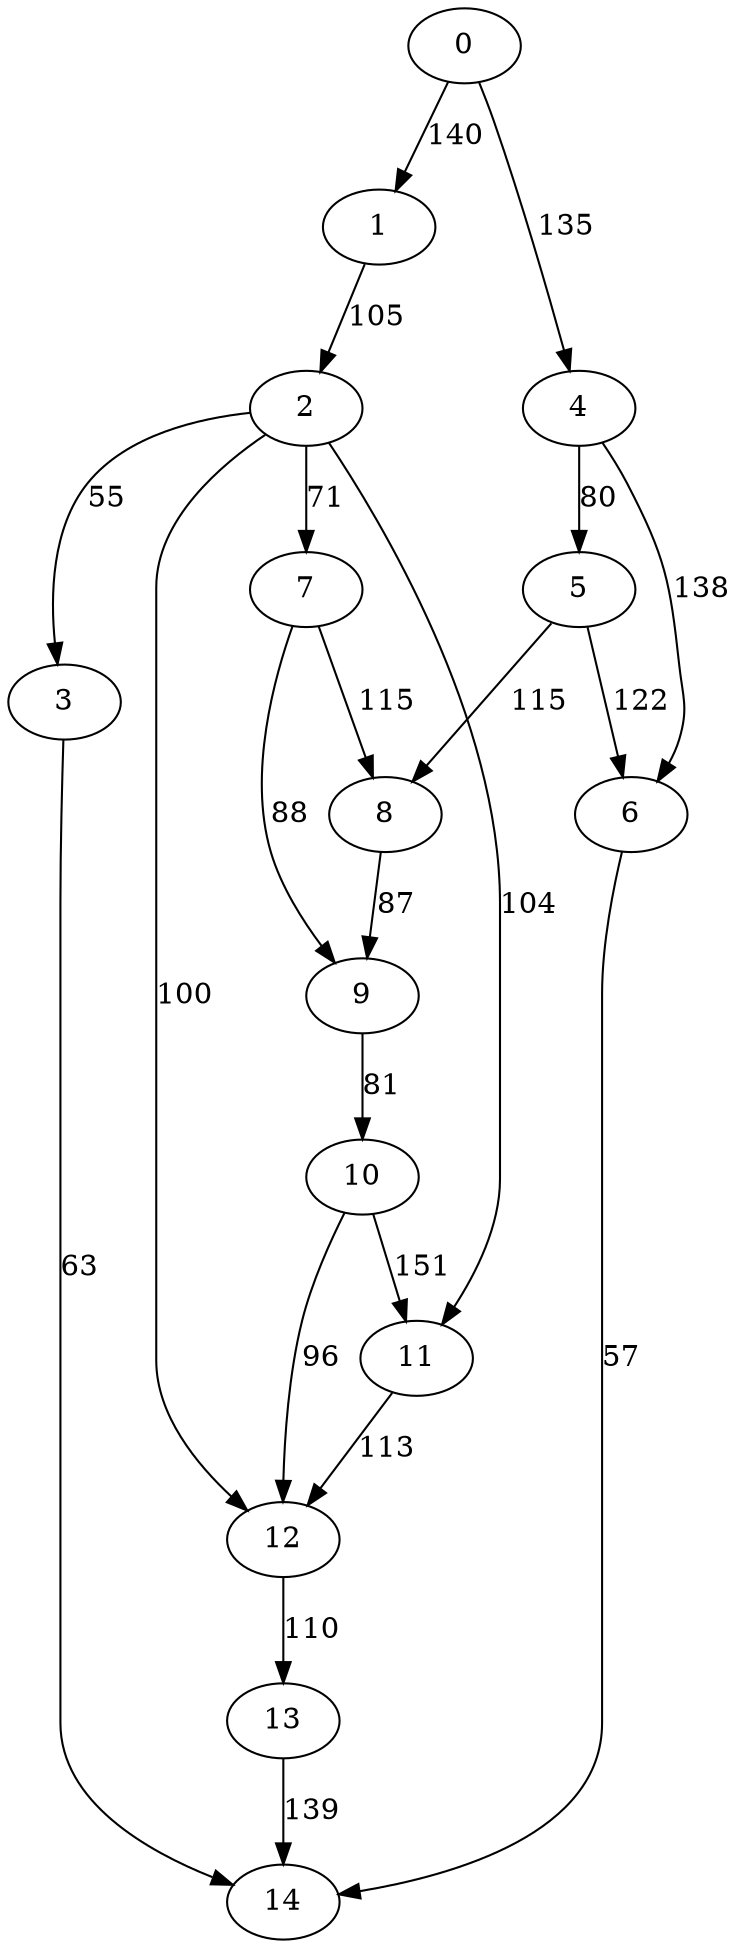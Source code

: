 digraph t20p3r7_14 {
0 -> 1 [ label = 140 ];
0 -> 4 [ label = 135 ];
1 -> 2 [ label = 105 ];
2 -> 3 [ label = 55 ];
2 -> 7 [ label = 71 ];
2 -> 11 [ label = 104 ];
2 -> 12 [ label = 100 ];
3 -> 14 [ label = 63 ];
4 -> 5 [ label = 80 ];
4 -> 6 [ label = 138 ];
5 -> 6 [ label = 122 ];
5 -> 8 [ label = 115 ];
6 -> 14 [ label = 57 ];
7 -> 8 [ label = 115 ];
7 -> 9 [ label = 88 ];
8 -> 9 [ label = 87 ];
9 -> 10 [ label = 81 ];
10 -> 11 [ label = 151 ];
10 -> 12 [ label = 96 ];
11 -> 12 [ label = 113 ];
12 -> 13 [ label = 110 ];
13 -> 14 [ label = 139 ];
 }

